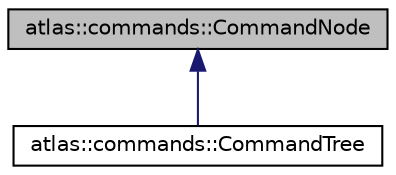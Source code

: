 digraph "atlas::commands::CommandNode"
{
  edge [fontname="Helvetica",fontsize="10",labelfontname="Helvetica",labelfontsize="10"];
  node [fontname="Helvetica",fontsize="10",shape=record];
  Node1 [label="atlas::commands::CommandNode",height=0.2,width=0.4,color="black", fillcolor="grey75", style="filled", fontcolor="black"];
  Node1 -> Node2 [dir="back",color="midnightblue",fontsize="10",style="solid",fontname="Helvetica"];
  Node2 [label="atlas::commands::CommandTree",height=0.2,width=0.4,color="black", fillcolor="white", style="filled",URL="$classatlas_1_1commands_1_1CommandTree.html"];
}
